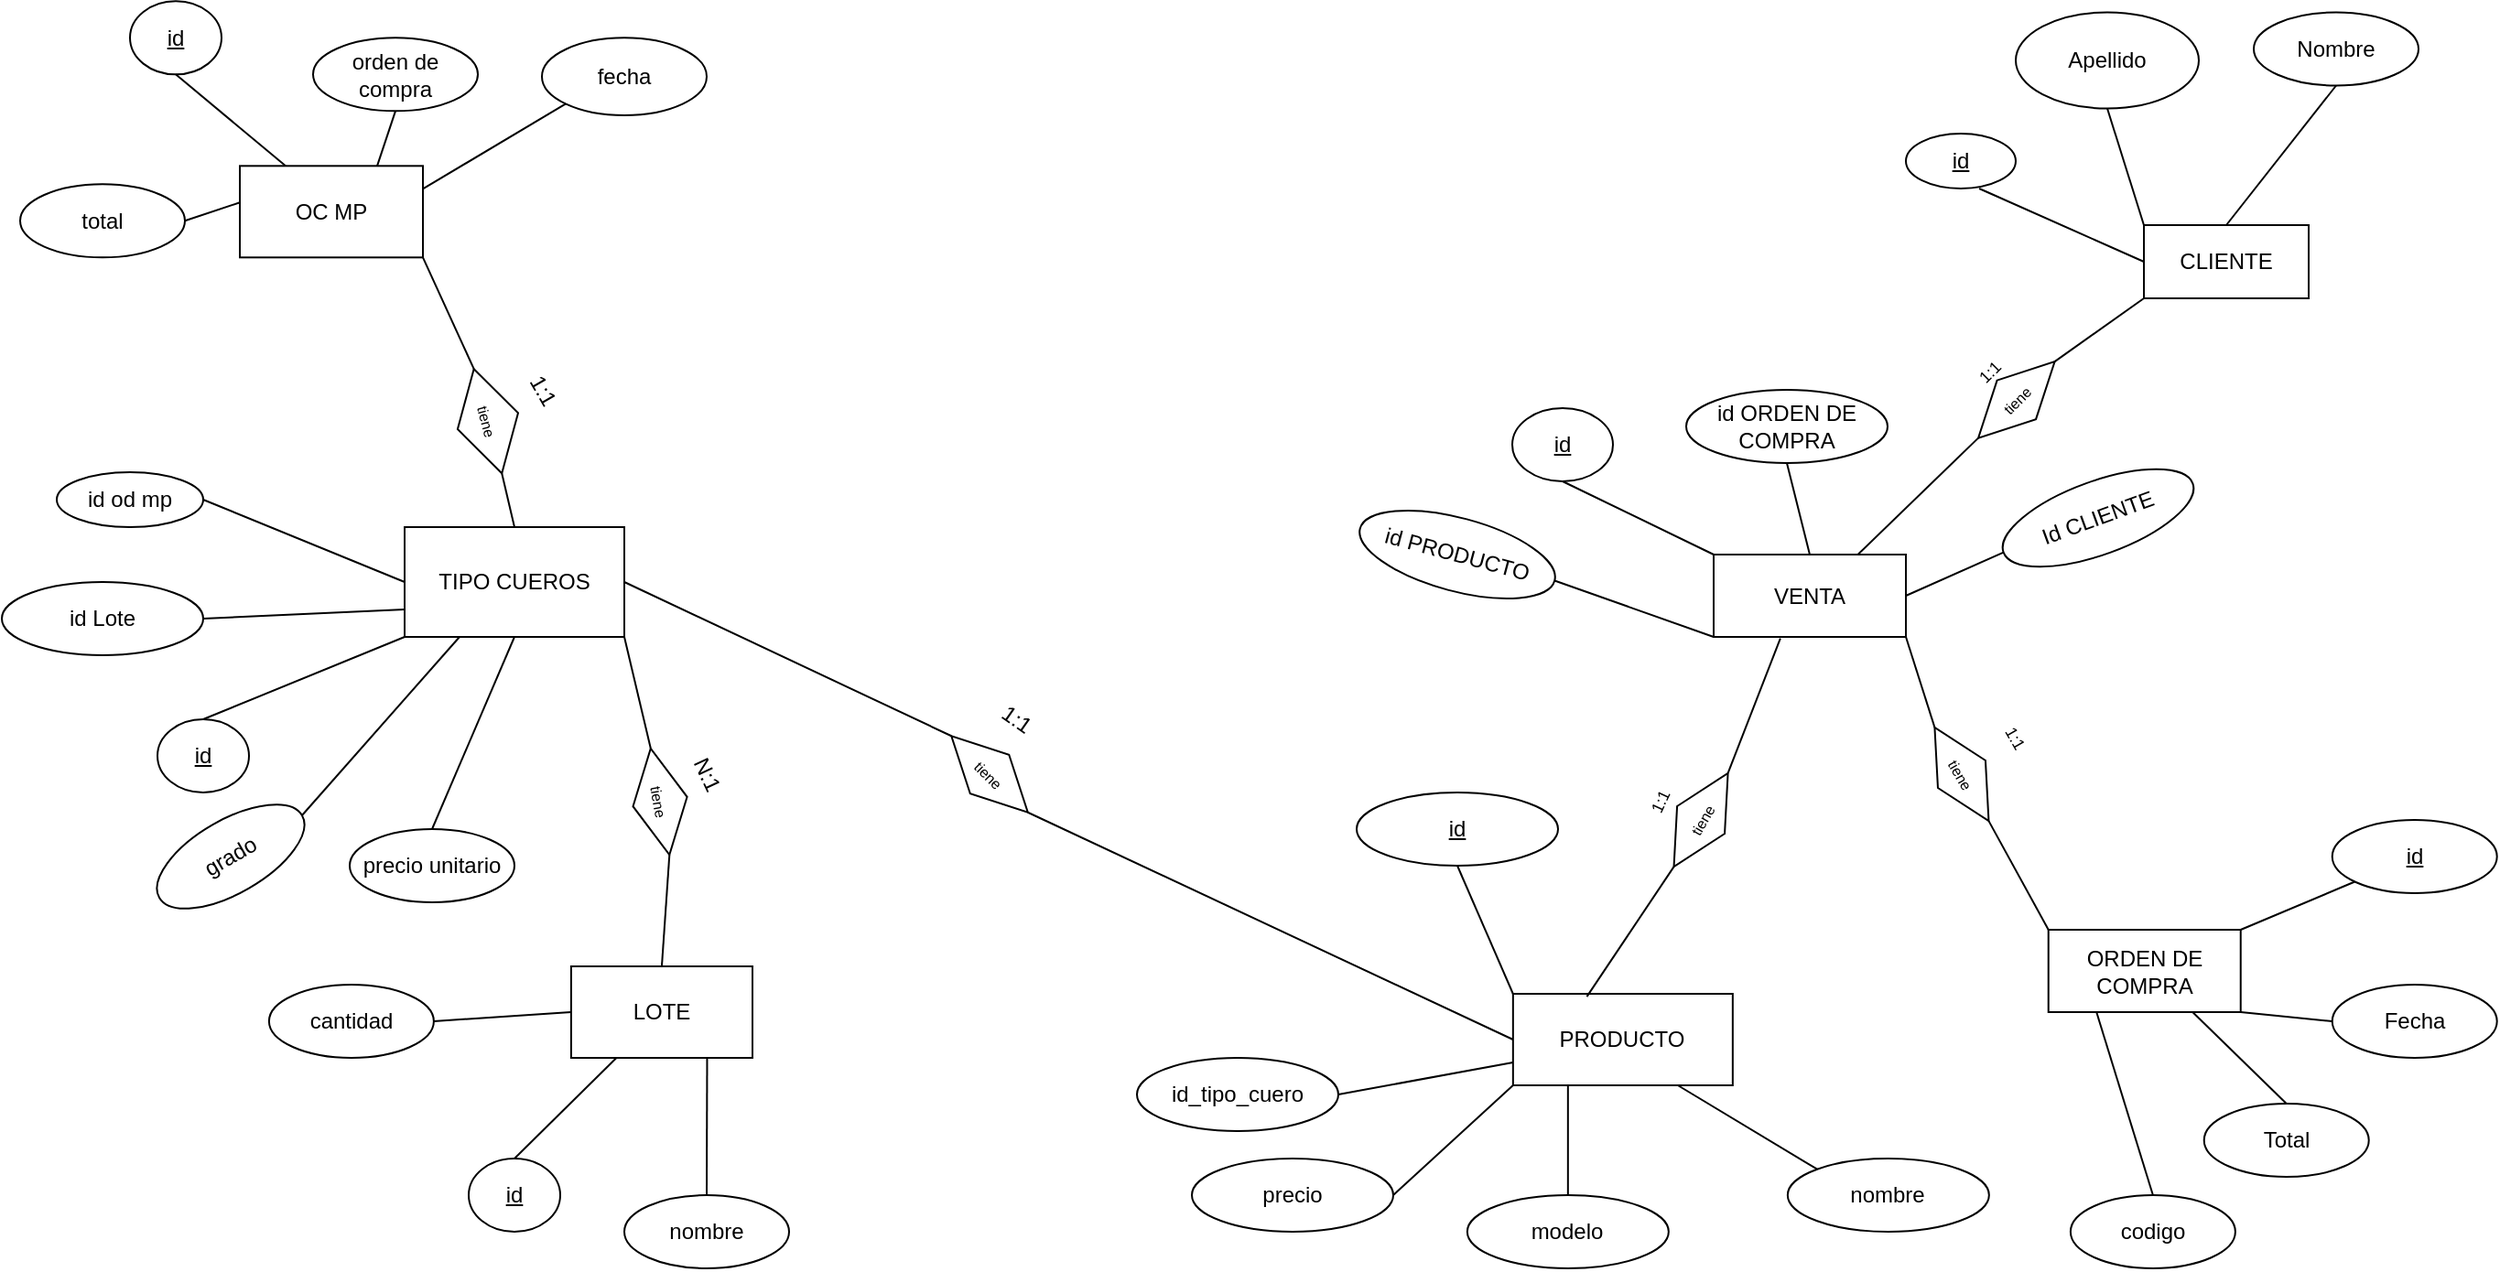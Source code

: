 <mxfile version="14.0.1" type="device"><diagram id="QK4p630SMn56kvreqzQs" name="Page-1"><mxGraphModel dx="3068" dy="1115" grid="1" gridSize="10" guides="1" tooltips="1" connect="1" arrows="1" fold="1" page="1" pageScale="1" pageWidth="1400" pageHeight="850" math="0" shadow="0"><root><mxCell id="0"/><mxCell id="1" parent="0"/><mxCell id="l-3utjOzKjWwPqDUN_Vl-2" value="&lt;u&gt;id&lt;/u&gt;" style="ellipse;whiteSpace=wrap;html=1;" parent="1" vertex="1"><mxGeometry x="90" y="17.66" width="50" height="40" as="geometry"/></mxCell><mxCell id="l-3utjOzKjWwPqDUN_Vl-3" value="total" style="ellipse;whiteSpace=wrap;html=1;" parent="1" vertex="1"><mxGeometry x="30" y="117.66" width="90" height="40" as="geometry"/></mxCell><mxCell id="l-3utjOzKjWwPqDUN_Vl-4" value="OC MP" style="rounded=0;whiteSpace=wrap;html=1;" parent="1" vertex="1"><mxGeometry x="150" y="107.66" width="100" height="50" as="geometry"/></mxCell><mxCell id="l-3utjOzKjWwPqDUN_Vl-6" value="orden de compra" style="ellipse;whiteSpace=wrap;html=1;" parent="1" vertex="1"><mxGeometry x="190" y="37.66" width="90" height="40" as="geometry"/></mxCell><mxCell id="l-3utjOzKjWwPqDUN_Vl-7" value="LOTE" style="rounded=0;whiteSpace=wrap;html=1;" parent="1" vertex="1"><mxGeometry x="330.95" y="545" width="99.05" height="50" as="geometry"/></mxCell><mxCell id="l-3utjOzKjWwPqDUN_Vl-11" value="&lt;u&gt;id&lt;/u&gt;" style="ellipse;whiteSpace=wrap;html=1;" parent="1" vertex="1"><mxGeometry x="275.0" y="650" width="50" height="40" as="geometry"/></mxCell><mxCell id="l-3utjOzKjWwPqDUN_Vl-12" value="id Lote" style="ellipse;whiteSpace=wrap;html=1;" parent="1" vertex="1"><mxGeometry x="20" y="335" width="110" height="40" as="geometry"/></mxCell><mxCell id="l-3utjOzKjWwPqDUN_Vl-13" value="nombre" style="ellipse;whiteSpace=wrap;html=1;" parent="1" vertex="1"><mxGeometry x="360" y="670" width="90" height="40" as="geometry"/></mxCell><mxCell id="l-3utjOzKjWwPqDUN_Vl-19" value="" style="endArrow=none;html=1;exitX=1;exitY=0.5;exitDx=0;exitDy=0;entryX=0;entryY=0.75;entryDx=0;entryDy=0;" parent="1" source="l-3utjOzKjWwPqDUN_Vl-12" target="NeG6QKqF2RtgW_nM34zD-34" edge="1"><mxGeometry width="50" height="50" relative="1" as="geometry"><mxPoint x="195" y="360" as="sourcePoint"/><mxPoint x="310" y="500" as="targetPoint"/></mxGeometry></mxCell><mxCell id="l-3utjOzKjWwPqDUN_Vl-22" value="" style="endArrow=none;html=1;entryX=0.5;entryY=1;entryDx=0;entryDy=0;exitX=0.75;exitY=0;exitDx=0;exitDy=0;" parent="1" source="l-3utjOzKjWwPqDUN_Vl-4" target="l-3utjOzKjWwPqDUN_Vl-6" edge="1"><mxGeometry width="50" height="50" relative="1" as="geometry"><mxPoint x="265" y="227.66" as="sourcePoint"/><mxPoint x="235" y="167.66" as="targetPoint"/></mxGeometry></mxCell><mxCell id="l-3utjOzKjWwPqDUN_Vl-23" value="" style="endArrow=none;html=1;entryX=0.5;entryY=1;entryDx=0;entryDy=0;exitX=0.25;exitY=0;exitDx=0;exitDy=0;" parent="1" source="l-3utjOzKjWwPqDUN_Vl-4" target="l-3utjOzKjWwPqDUN_Vl-2" edge="1"><mxGeometry width="50" height="50" relative="1" as="geometry"><mxPoint x="180" y="107.66" as="sourcePoint"/><mxPoint x="245" y="87.66" as="targetPoint"/></mxGeometry></mxCell><mxCell id="l-3utjOzKjWwPqDUN_Vl-24" value="" style="endArrow=none;html=1;entryX=1;entryY=0.5;entryDx=0;entryDy=0;" parent="1" target="l-3utjOzKjWwPqDUN_Vl-3" edge="1"><mxGeometry width="50" height="50" relative="1" as="geometry"><mxPoint x="150" y="127.66" as="sourcePoint"/><mxPoint x="145" y="67.66" as="targetPoint"/></mxGeometry></mxCell><mxCell id="l-3utjOzKjWwPqDUN_Vl-25" value="" style="endArrow=none;html=1;entryX=0.25;entryY=1;entryDx=0;entryDy=0;exitX=0.5;exitY=0;exitDx=0;exitDy=0;" parent="1" source="l-3utjOzKjWwPqDUN_Vl-11" target="l-3utjOzKjWwPqDUN_Vl-7" edge="1"><mxGeometry width="50" height="50" relative="1" as="geometry"><mxPoint x="690" y="720" as="sourcePoint"/><mxPoint x="265" y="655" as="targetPoint"/></mxGeometry></mxCell><mxCell id="l-3utjOzKjWwPqDUN_Vl-30" value="" style="endArrow=none;html=1;entryX=0.75;entryY=1;entryDx=0;entryDy=0;exitX=0.5;exitY=0;exitDx=0;exitDy=0;" parent="1" source="l-3utjOzKjWwPqDUN_Vl-13" target="l-3utjOzKjWwPqDUN_Vl-7" edge="1"><mxGeometry width="50" height="50" relative="1" as="geometry"><mxPoint x="495" y="605" as="sourcePoint"/><mxPoint x="545" y="645" as="targetPoint"/></mxGeometry></mxCell><mxCell id="l-3utjOzKjWwPqDUN_Vl-34" value="cantidad" style="ellipse;whiteSpace=wrap;html=1;" parent="1" vertex="1"><mxGeometry x="165.95" y="555" width="90" height="40" as="geometry"/></mxCell><mxCell id="l-3utjOzKjWwPqDUN_Vl-35" value="" style="endArrow=none;html=1;entryX=0;entryY=0.5;entryDx=0;entryDy=0;exitX=1;exitY=0.5;exitDx=0;exitDy=0;" parent="1" target="l-3utjOzKjWwPqDUN_Vl-7" edge="1" source="l-3utjOzKjWwPqDUN_Vl-34"><mxGeometry width="50" height="50" relative="1" as="geometry"><mxPoint x="567" y="745" as="sourcePoint"/><mxPoint x="595" y="695" as="targetPoint"/></mxGeometry></mxCell><mxCell id="oWEeYl9pvUJNp__WxG5_-11" value="ORDEN DE COMPRA" style="rounded=0;whiteSpace=wrap;html=1;" parent="1" vertex="1"><mxGeometry x="1137.86" y="525" width="105" height="45" as="geometry"/></mxCell><mxCell id="oWEeYl9pvUJNp__WxG5_-12" value="&lt;u&gt;id&lt;/u&gt;" style="ellipse;whiteSpace=wrap;html=1;" parent="1" vertex="1"><mxGeometry x="1292.86" y="465" width="90" height="40" as="geometry"/></mxCell><mxCell id="oWEeYl9pvUJNp__WxG5_-14" value="CLIENTE" style="rounded=0;whiteSpace=wrap;html=1;" parent="1" vertex="1"><mxGeometry x="1190" y="140" width="90" height="40" as="geometry"/></mxCell><mxCell id="oWEeYl9pvUJNp__WxG5_-15" value="&lt;u&gt;id&lt;/u&gt;" style="ellipse;whiteSpace=wrap;html=1;" parent="1" vertex="1"><mxGeometry x="1060" y="90" width="60" height="30" as="geometry"/></mxCell><mxCell id="oWEeYl9pvUJNp__WxG5_-16" value="Nombre" style="ellipse;whiteSpace=wrap;html=1;" parent="1" vertex="1"><mxGeometry x="1250" y="23.75" width="90" height="40" as="geometry"/></mxCell><mxCell id="oWEeYl9pvUJNp__WxG5_-17" value="Apellido" style="ellipse;whiteSpace=wrap;html=1;" parent="1" vertex="1"><mxGeometry x="1120" y="23.75" width="100" height="52.5" as="geometry"/></mxCell><mxCell id="oWEeYl9pvUJNp__WxG5_-18" value="" style="endArrow=none;html=1;exitX=0;exitY=0.5;exitDx=0;exitDy=0;entryX=0.667;entryY=1;entryDx=0;entryDy=0;entryPerimeter=0;" parent="1" source="oWEeYl9pvUJNp__WxG5_-14" target="oWEeYl9pvUJNp__WxG5_-15" edge="1"><mxGeometry width="50" height="50" relative="1" as="geometry"><mxPoint x="1195" y="250" as="sourcePoint"/><mxPoint x="1110" y="130" as="targetPoint"/></mxGeometry></mxCell><mxCell id="oWEeYl9pvUJNp__WxG5_-19" value="" style="endArrow=none;html=1;exitX=0;exitY=0;exitDx=0;exitDy=0;entryX=0.5;entryY=1;entryDx=0;entryDy=0;" parent="1" source="oWEeYl9pvUJNp__WxG5_-14" target="oWEeYl9pvUJNp__WxG5_-17" edge="1"><mxGeometry width="50" height="50" relative="1" as="geometry"><mxPoint x="1200" y="170" as="sourcePoint"/><mxPoint x="1150" y="90" as="targetPoint"/></mxGeometry></mxCell><mxCell id="oWEeYl9pvUJNp__WxG5_-20" value="" style="endArrow=none;html=1;exitX=0.5;exitY=0;exitDx=0;exitDy=0;entryX=0.5;entryY=1;entryDx=0;entryDy=0;" parent="1" source="oWEeYl9pvUJNp__WxG5_-14" target="oWEeYl9pvUJNp__WxG5_-16" edge="1"><mxGeometry width="50" height="50" relative="1" as="geometry"><mxPoint x="1200" y="150" as="sourcePoint"/><mxPoint x="1180" y="86.25" as="targetPoint"/></mxGeometry></mxCell><mxCell id="oWEeYl9pvUJNp__WxG5_-24" value="" style="endArrow=none;html=1;exitX=1;exitY=0;exitDx=0;exitDy=0;" parent="1" source="oWEeYl9pvUJNp__WxG5_-11" target="oWEeYl9pvUJNp__WxG5_-12" edge="1"><mxGeometry width="50" height="50" relative="1" as="geometry"><mxPoint x="1242.86" y="540" as="sourcePoint"/><mxPoint x="1242.86" y="470" as="targetPoint"/></mxGeometry></mxCell><mxCell id="oWEeYl9pvUJNp__WxG5_-26" value="Fecha" style="ellipse;whiteSpace=wrap;html=1;" parent="1" vertex="1"><mxGeometry x="1292.86" y="555" width="90" height="40" as="geometry"/></mxCell><mxCell id="oWEeYl9pvUJNp__WxG5_-27" value="" style="endArrow=none;html=1;exitX=1;exitY=1;exitDx=0;exitDy=0;entryX=0;entryY=0.5;entryDx=0;entryDy=0;" parent="1" source="oWEeYl9pvUJNp__WxG5_-11" target="oWEeYl9pvUJNp__WxG5_-26" edge="1"><mxGeometry width="50" height="50" relative="1" as="geometry"><mxPoint x="1252.86" y="535" as="sourcePoint"/><mxPoint x="1315.337" y="508.822" as="targetPoint"/></mxGeometry></mxCell><mxCell id="oWEeYl9pvUJNp__WxG5_-28" value="PRODUCTO" style="rounded=0;whiteSpace=wrap;html=1;" parent="1" vertex="1"><mxGeometry x="845.42" y="560" width="120" height="50" as="geometry"/></mxCell><mxCell id="oWEeYl9pvUJNp__WxG5_-29" value="&lt;u&gt;id&lt;/u&gt;" style="ellipse;whiteSpace=wrap;html=1;" parent="1" vertex="1"><mxGeometry x="760" y="450" width="110" height="40" as="geometry"/></mxCell><mxCell id="oWEeYl9pvUJNp__WxG5_-30" value="nombre" style="ellipse;whiteSpace=wrap;html=1;" parent="1" vertex="1"><mxGeometry x="995.42" y="650" width="110" height="40" as="geometry"/></mxCell><mxCell id="oWEeYl9pvUJNp__WxG5_-31" value="modelo" style="ellipse;whiteSpace=wrap;html=1;" parent="1" vertex="1"><mxGeometry x="820.42" y="670" width="110" height="40" as="geometry"/></mxCell><mxCell id="oWEeYl9pvUJNp__WxG5_-32" value="precio" style="ellipse;whiteSpace=wrap;html=1;" parent="1" vertex="1"><mxGeometry x="670" y="650" width="110" height="40" as="geometry"/></mxCell><mxCell id="oWEeYl9pvUJNp__WxG5_-33" value="" style="endArrow=none;html=1;entryX=0;entryY=1;entryDx=0;entryDy=0;exitX=1;exitY=0.5;exitDx=0;exitDy=0;" parent="1" source="oWEeYl9pvUJNp__WxG5_-32" target="oWEeYl9pvUJNp__WxG5_-28" edge="1"><mxGeometry width="50" height="50" relative="1" as="geometry"><mxPoint x="835.42" y="640" as="sourcePoint"/><mxPoint x="885.42" y="590" as="targetPoint"/></mxGeometry></mxCell><mxCell id="oWEeYl9pvUJNp__WxG5_-34" value="" style="endArrow=none;html=1;entryX=0.25;entryY=1;entryDx=0;entryDy=0;" parent="1" source="oWEeYl9pvUJNp__WxG5_-31" target="oWEeYl9pvUJNp__WxG5_-28" edge="1"><mxGeometry width="50" height="50" relative="1" as="geometry"><mxPoint x="805.42" y="630" as="sourcePoint"/><mxPoint x="855.42" y="620" as="targetPoint"/></mxGeometry></mxCell><mxCell id="oWEeYl9pvUJNp__WxG5_-35" value="" style="endArrow=none;html=1;entryX=0.75;entryY=1;entryDx=0;entryDy=0;exitX=0;exitY=0;exitDx=0;exitDy=0;" parent="1" source="oWEeYl9pvUJNp__WxG5_-30" target="oWEeYl9pvUJNp__WxG5_-28" edge="1"><mxGeometry width="50" height="50" relative="1" as="geometry"><mxPoint x="885.42" y="680" as="sourcePoint"/><mxPoint x="885.42" y="620" as="targetPoint"/></mxGeometry></mxCell><mxCell id="oWEeYl9pvUJNp__WxG5_-36" value="" style="endArrow=none;html=1;entryX=0.5;entryY=1;entryDx=0;entryDy=0;exitX=0;exitY=0;exitDx=0;exitDy=0;" parent="1" source="oWEeYl9pvUJNp__WxG5_-28" target="oWEeYl9pvUJNp__WxG5_-29" edge="1"><mxGeometry width="50" height="50" relative="1" as="geometry"><mxPoint x="831.713" y="600.001" as="sourcePoint"/><mxPoint x="755.42" y="554.21" as="targetPoint"/></mxGeometry></mxCell><mxCell id="oWEeYl9pvUJNp__WxG5_-38" value="Total" style="ellipse;whiteSpace=wrap;html=1;" parent="1" vertex="1"><mxGeometry x="1222.86" y="620" width="90" height="40" as="geometry"/></mxCell><mxCell id="oWEeYl9pvUJNp__WxG5_-39" value="" style="endArrow=none;html=1;exitX=0.75;exitY=1;exitDx=0;exitDy=0;entryX=0.5;entryY=0;entryDx=0;entryDy=0;" parent="1" source="oWEeYl9pvUJNp__WxG5_-11" edge="1" target="oWEeYl9pvUJNp__WxG5_-38"><mxGeometry width="50" height="50" relative="1" as="geometry"><mxPoint x="1222.86" y="585" as="sourcePoint"/><mxPoint x="1262.86" y="615" as="targetPoint"/></mxGeometry></mxCell><mxCell id="NeG6QKqF2RtgW_nM34zD-10" value="VENTA" style="rounded=0;whiteSpace=wrap;html=1;" vertex="1" parent="1"><mxGeometry x="955" y="320" width="105" height="45" as="geometry"/></mxCell><mxCell id="NeG6QKqF2RtgW_nM34zD-11" value="&lt;u&gt;id&lt;/u&gt;" style="ellipse;whiteSpace=wrap;html=1;" vertex="1" parent="1"><mxGeometry x="845" y="240" width="55" height="40" as="geometry"/></mxCell><mxCell id="NeG6QKqF2RtgW_nM34zD-12" value="id ORDEN DE COMPRA" style="ellipse;whiteSpace=wrap;html=1;" vertex="1" parent="1"><mxGeometry x="940" y="230" width="110" height="40" as="geometry"/></mxCell><mxCell id="NeG6QKqF2RtgW_nM34zD-13" value="" style="endArrow=none;html=1;exitX=0.5;exitY=1;exitDx=0;exitDy=0;entryX=0.5;entryY=0;entryDx=0;entryDy=0;" edge="1" parent="1" source="NeG6QKqF2RtgW_nM34zD-12" target="NeG6QKqF2RtgW_nM34zD-10"><mxGeometry width="50" height="50" relative="1" as="geometry"><mxPoint x="970" y="360" as="sourcePoint"/><mxPoint x="1021.25" y="410.0" as="targetPoint"/></mxGeometry></mxCell><mxCell id="NeG6QKqF2RtgW_nM34zD-14" value="" style="endArrow=none;html=1;entryX=0;entryY=0;entryDx=0;entryDy=0;exitX=0.5;exitY=1;exitDx=0;exitDy=0;" edge="1" parent="1" source="NeG6QKqF2RtgW_nM34zD-11" target="NeG6QKqF2RtgW_nM34zD-10"><mxGeometry width="50" height="50" relative="1" as="geometry"><mxPoint x="1014" y="287" as="sourcePoint"/><mxPoint x="1060" y="320" as="targetPoint"/></mxGeometry></mxCell><mxCell id="NeG6QKqF2RtgW_nM34zD-16" value="id PRODUCTO" style="ellipse;whiteSpace=wrap;html=1;rotation=15;" vertex="1" parent="1"><mxGeometry x="760" y="300" width="110" height="40" as="geometry"/></mxCell><mxCell id="NeG6QKqF2RtgW_nM34zD-17" value="" style="endArrow=none;html=1;entryX=0;entryY=1;entryDx=0;entryDy=0;exitX=1;exitY=0.5;exitDx=0;exitDy=0;" edge="1" parent="1" source="NeG6QKqF2RtgW_nM34zD-16" target="NeG6QKqF2RtgW_nM34zD-10"><mxGeometry width="50" height="50" relative="1" as="geometry"><mxPoint x="882.5" y="290" as="sourcePoint"/><mxPoint x="965" y="330" as="targetPoint"/></mxGeometry></mxCell><mxCell id="NeG6QKqF2RtgW_nM34zD-18" value="Id CLIENTE" style="ellipse;whiteSpace=wrap;html=1;rotation=-20;" vertex="1" parent="1"><mxGeometry x="1110" y="280" width="110" height="40" as="geometry"/></mxCell><mxCell id="NeG6QKqF2RtgW_nM34zD-19" value="" style="endArrow=none;html=1;exitX=0;exitY=0.5;exitDx=0;exitDy=0;entryX=1;entryY=0.5;entryDx=0;entryDy=0;" edge="1" parent="1" source="NeG6QKqF2RtgW_nM34zD-18" target="NeG6QKqF2RtgW_nM34zD-10"><mxGeometry width="50" height="50" relative="1" as="geometry"><mxPoint x="1005" y="280" as="sourcePoint"/><mxPoint x="1017.5" y="330" as="targetPoint"/></mxGeometry></mxCell><mxCell id="NeG6QKqF2RtgW_nM34zD-22" value="&lt;font style=&quot;font-size: 8px&quot;&gt;tiene&lt;/font&gt;" style="rhombus;whiteSpace=wrap;html=1;rotation=-45;" vertex="1" parent="1"><mxGeometry x="1090.89" y="220.44" width="59.05" height="30" as="geometry"/></mxCell><mxCell id="NeG6QKqF2RtgW_nM34zD-23" value="" style="endArrow=none;html=1;exitX=0;exitY=0.5;exitDx=0;exitDy=0;entryX=0.75;entryY=0;entryDx=0;entryDy=0;" edge="1" parent="1" source="NeG6QKqF2RtgW_nM34zD-22" target="NeG6QKqF2RtgW_nM34zD-10"><mxGeometry width="50" height="50" relative="1" as="geometry"><mxPoint x="1005" y="280" as="sourcePoint"/><mxPoint x="1017.5" y="330" as="targetPoint"/></mxGeometry></mxCell><mxCell id="NeG6QKqF2RtgW_nM34zD-24" value="" style="endArrow=none;html=1;exitX=0;exitY=1;exitDx=0;exitDy=0;entryX=1;entryY=0.5;entryDx=0;entryDy=0;" edge="1" parent="1" source="oWEeYl9pvUJNp__WxG5_-14" target="NeG6QKqF2RtgW_nM34zD-22"><mxGeometry width="50" height="50" relative="1" as="geometry"><mxPoint x="1109.538" y="266.317" as="sourcePoint"/><mxPoint x="1043.75" y="330" as="targetPoint"/></mxGeometry></mxCell><mxCell id="NeG6QKqF2RtgW_nM34zD-25" value="&lt;font style=&quot;font-size: 9px&quot;&gt;1:1&lt;/font&gt;" style="text;html=1;align=center;verticalAlign=middle;resizable=0;points=[];autosize=1;rotation=-45;" vertex="1" parent="1"><mxGeometry x="1090" y="210" width="30" height="20" as="geometry"/></mxCell><mxCell id="NeG6QKqF2RtgW_nM34zD-26" value="&lt;font style=&quot;font-size: 8px&quot;&gt;tiene&lt;/font&gt;" style="rhombus;whiteSpace=wrap;html=1;rotation=60;" vertex="1" parent="1"><mxGeometry x="1060.95" y="425.0" width="59.05" height="30" as="geometry"/></mxCell><mxCell id="NeG6QKqF2RtgW_nM34zD-27" value="" style="endArrow=none;html=1;exitX=0;exitY=0.5;exitDx=0;exitDy=0;entryX=1;entryY=1;entryDx=0;entryDy=0;" edge="1" parent="1" source="NeG6QKqF2RtgW_nM34zD-26" target="NeG6QKqF2RtgW_nM34zD-10"><mxGeometry width="50" height="50" relative="1" as="geometry"><mxPoint x="911.25" y="510" as="sourcePoint"/><mxPoint x="940" y="550" as="targetPoint"/></mxGeometry></mxCell><mxCell id="NeG6QKqF2RtgW_nM34zD-28" value="" style="endArrow=none;html=1;exitX=0;exitY=0;exitDx=0;exitDy=0;entryX=1;entryY=0.5;entryDx=0;entryDy=0;" edge="1" parent="1" target="NeG6QKqF2RtgW_nM34zD-26" source="oWEeYl9pvUJNp__WxG5_-11"><mxGeometry width="50" height="50" relative="1" as="geometry"><mxPoint x="1089.11" y="525" as="sourcePoint"/><mxPoint x="942.86" y="675" as="targetPoint"/></mxGeometry></mxCell><mxCell id="NeG6QKqF2RtgW_nM34zD-29" value="&lt;font style=&quot;font-size: 9px&quot;&gt;1:1&lt;/font&gt;" style="text;html=1;align=center;verticalAlign=middle;resizable=0;points=[];autosize=1;rotation=60;" vertex="1" parent="1"><mxGeometry x="1105.42" y="410" width="30" height="20" as="geometry"/></mxCell><mxCell id="NeG6QKqF2RtgW_nM34zD-30" value="&lt;font style=&quot;font-size: 8px&quot;&gt;tiene&lt;/font&gt;" style="rhombus;whiteSpace=wrap;html=1;rotation=-60;" vertex="1" parent="1"><mxGeometry x="918.51" y="450.0" width="59.05" height="30" as="geometry"/></mxCell><mxCell id="NeG6QKqF2RtgW_nM34zD-31" value="" style="endArrow=none;html=1;exitX=1;exitY=0.5;exitDx=0;exitDy=0;entryX=0.347;entryY=1.019;entryDx=0;entryDy=0;entryPerimeter=0;" edge="1" parent="1" source="NeG6QKqF2RtgW_nM34zD-30" target="NeG6QKqF2RtgW_nM34zD-10"><mxGeometry width="50" height="50" relative="1" as="geometry"><mxPoint x="768.81" y="535" as="sourcePoint"/><mxPoint x="917.56" y="390" as="targetPoint"/></mxGeometry></mxCell><mxCell id="NeG6QKqF2RtgW_nM34zD-32" value="" style="endArrow=none;html=1;exitX=0.336;exitY=0.031;exitDx=0;exitDy=0;exitPerimeter=0;entryX=0;entryY=0.5;entryDx=0;entryDy=0;" edge="1" parent="1" target="NeG6QKqF2RtgW_nM34zD-30" source="oWEeYl9pvUJNp__WxG5_-28"><mxGeometry width="50" height="50" relative="1" as="geometry"><mxPoint x="995.42" y="550" as="sourcePoint"/><mxPoint x="950" y="520" as="targetPoint"/></mxGeometry></mxCell><mxCell id="NeG6QKqF2RtgW_nM34zD-33" value="&lt;font style=&quot;font-size: 9px&quot;&gt;1:1&lt;/font&gt;" style="text;html=1;align=center;verticalAlign=middle;resizable=0;points=[];autosize=1;rotation=-65;" vertex="1" parent="1"><mxGeometry x="910.0" y="445" width="30" height="20" as="geometry"/></mxCell><mxCell id="NeG6QKqF2RtgW_nM34zD-34" value="TIPO CUEROS" style="rounded=0;whiteSpace=wrap;html=1;" vertex="1" parent="1"><mxGeometry x="240" y="305" width="120" height="60" as="geometry"/></mxCell><mxCell id="NeG6QKqF2RtgW_nM34zD-35" value="precio unitario" style="ellipse;whiteSpace=wrap;html=1;" vertex="1" parent="1"><mxGeometry x="210" y="470" width="90" height="40" as="geometry"/></mxCell><mxCell id="NeG6QKqF2RtgW_nM34zD-39" value="grado" style="ellipse;whiteSpace=wrap;html=1;rotation=-30;" vertex="1" parent="1"><mxGeometry x="100" y="465" width="90" height="40" as="geometry"/></mxCell><mxCell id="NeG6QKqF2RtgW_nM34zD-40" value="" style="endArrow=none;html=1;entryX=0.25;entryY=1;entryDx=0;entryDy=0;exitX=1;exitY=0.5;exitDx=0;exitDy=0;" edge="1" parent="1" source="NeG6QKqF2RtgW_nM34zD-39" target="NeG6QKqF2RtgW_nM34zD-34"><mxGeometry width="50" height="50" relative="1" as="geometry"><mxPoint x="365" y="395" as="sourcePoint"/><mxPoint x="350" y="440" as="targetPoint"/></mxGeometry></mxCell><mxCell id="NeG6QKqF2RtgW_nM34zD-41" value="&lt;font style=&quot;font-size: 8px&quot;&gt;tiene&lt;/font&gt;" style="rhombus;whiteSpace=wrap;html=1;rotation=80;" vertex="1" parent="1"><mxGeometry x="350" y="440.0" width="59.05" height="30" as="geometry"/></mxCell><mxCell id="NeG6QKqF2RtgW_nM34zD-42" value="" style="endArrow=none;html=1;exitX=0;exitY=0.5;exitDx=0;exitDy=0;entryX=1;entryY=1;entryDx=0;entryDy=0;" edge="1" parent="1" source="NeG6QKqF2RtgW_nM34zD-41" target="NeG6QKqF2RtgW_nM34zD-34"><mxGeometry width="50" height="50" relative="1" as="geometry"><mxPoint x="234.11" y="715.44" as="sourcePoint"/><mxPoint x="330" y="835" as="targetPoint"/></mxGeometry></mxCell><mxCell id="NeG6QKqF2RtgW_nM34zD-43" value="" style="endArrow=none;html=1;exitX=0.5;exitY=0;exitDx=0;exitDy=0;entryX=1;entryY=0.5;entryDx=0;entryDy=0;" edge="1" parent="1" target="NeG6QKqF2RtgW_nM34zD-41" source="l-3utjOzKjWwPqDUN_Vl-7"><mxGeometry width="50" height="50" relative="1" as="geometry"><mxPoint x="472.86" y="635.44" as="sourcePoint"/><mxPoint x="272.86" y="765.44" as="targetPoint"/></mxGeometry></mxCell><mxCell id="NeG6QKqF2RtgW_nM34zD-44" value="&lt;u&gt;id&lt;/u&gt;" style="ellipse;whiteSpace=wrap;html=1;" vertex="1" parent="1"><mxGeometry x="105" y="410" width="50" height="40" as="geometry"/></mxCell><mxCell id="NeG6QKqF2RtgW_nM34zD-45" value="" style="endArrow=none;html=1;entryX=0;entryY=1;entryDx=0;entryDy=0;exitX=0.5;exitY=0;exitDx=0;exitDy=0;" edge="1" parent="1" source="NeG6QKqF2RtgW_nM34zD-44" target="NeG6QKqF2RtgW_nM34zD-34"><mxGeometry width="50" height="50" relative="1" as="geometry"><mxPoint x="416.029" y="412.5" as="sourcePoint"/><mxPoint x="370" y="375" as="targetPoint"/></mxGeometry></mxCell><mxCell id="NeG6QKqF2RtgW_nM34zD-46" value="&lt;font style=&quot;font-size: 8px&quot;&gt;tiene&lt;/font&gt;" style="rhombus;whiteSpace=wrap;html=1;rotation=75;" vertex="1" parent="1"><mxGeometry x="255.95" y="230" width="59.05" height="34.21" as="geometry"/></mxCell><mxCell id="NeG6QKqF2RtgW_nM34zD-47" value="" style="endArrow=none;html=1;exitX=0;exitY=0.5;exitDx=0;exitDy=0;entryX=1;entryY=1;entryDx=0;entryDy=0;" edge="1" parent="1" source="NeG6QKqF2RtgW_nM34zD-46" target="l-3utjOzKjWwPqDUN_Vl-4"><mxGeometry width="50" height="50" relative="1" as="geometry"><mxPoint x="289.426" y="210.003" as="sourcePoint"/><mxPoint x="225" y="247.66" as="targetPoint"/></mxGeometry></mxCell><mxCell id="NeG6QKqF2RtgW_nM34zD-48" value="" style="endArrow=none;html=1;entryX=1;entryY=0.5;entryDx=0;entryDy=0;exitX=0.5;exitY=0;exitDx=0;exitDy=0;" edge="1" parent="1" target="NeG6QKqF2RtgW_nM34zD-46" source="NeG6QKqF2RtgW_nM34zD-34"><mxGeometry width="50" height="50" relative="1" as="geometry"><mxPoint x="240" y="305" as="sourcePoint"/><mxPoint x="27.86" y="205.44" as="targetPoint"/></mxGeometry></mxCell><mxCell id="NeG6QKqF2RtgW_nM34zD-49" value="id od mp" style="ellipse;whiteSpace=wrap;html=1;" vertex="1" parent="1"><mxGeometry x="50" y="275" width="80" height="30" as="geometry"/></mxCell><mxCell id="NeG6QKqF2RtgW_nM34zD-50" value="" style="endArrow=none;html=1;exitX=1;exitY=0.5;exitDx=0;exitDy=0;entryX=0;entryY=0.5;entryDx=0;entryDy=0;" edge="1" parent="1" source="NeG6QKqF2RtgW_nM34zD-49" target="NeG6QKqF2RtgW_nM34zD-34"><mxGeometry width="50" height="50" relative="1" as="geometry"><mxPoint x="110" y="300" as="sourcePoint"/><mxPoint x="155" y="305" as="targetPoint"/></mxGeometry></mxCell><mxCell id="NeG6QKqF2RtgW_nM34zD-52" value="1:1" style="text;html=1;align=center;verticalAlign=middle;resizable=0;points=[];autosize=1;rotation=60;" vertex="1" parent="1"><mxGeometry x="300" y="220.44" width="30" height="20" as="geometry"/></mxCell><mxCell id="NeG6QKqF2RtgW_nM34zD-53" value="N:1" style="text;html=1;align=center;verticalAlign=middle;resizable=0;points=[];autosize=1;rotation=65;" vertex="1" parent="1"><mxGeometry x="390" y="430" width="30" height="20" as="geometry"/></mxCell><mxCell id="NeG6QKqF2RtgW_nM34zD-54" value="" style="endArrow=none;html=1;entryX=0.5;entryY=1;entryDx=0;entryDy=0;exitX=0.5;exitY=0;exitDx=0;exitDy=0;" edge="1" parent="1" source="NeG6QKqF2RtgW_nM34zD-35" target="NeG6QKqF2RtgW_nM34zD-34"><mxGeometry width="50" height="50" relative="1" as="geometry"><mxPoint x="193.971" y="472.5" as="sourcePoint"/><mxPoint x="280" y="375" as="targetPoint"/></mxGeometry></mxCell><mxCell id="NeG6QKqF2RtgW_nM34zD-59" value="&lt;font style=&quot;font-size: 8px&quot;&gt;tiene&lt;/font&gt;" style="rhombus;whiteSpace=wrap;html=1;rotation=45;" vertex="1" parent="1"><mxGeometry x="530" y="425.0" width="59.05" height="30" as="geometry"/></mxCell><mxCell id="NeG6QKqF2RtgW_nM34zD-60" value="" style="endArrow=none;html=1;exitX=0;exitY=0.5;exitDx=0;exitDy=0;entryX=1;entryY=0.5;entryDx=0;entryDy=0;" edge="1" parent="1" source="NeG6QKqF2RtgW_nM34zD-59" target="NeG6QKqF2RtgW_nM34zD-34"><mxGeometry width="50" height="50" relative="1" as="geometry"><mxPoint x="414.11" y="700.44" as="sourcePoint"/><mxPoint x="540" y="350" as="targetPoint"/></mxGeometry></mxCell><mxCell id="NeG6QKqF2RtgW_nM34zD-61" value="" style="endArrow=none;html=1;exitX=0;exitY=0.5;exitDx=0;exitDy=0;entryX=1;entryY=0.5;entryDx=0;entryDy=0;" edge="1" parent="1" target="NeG6QKqF2RtgW_nM34zD-59" source="oWEeYl9pvUJNp__WxG5_-28"><mxGeometry width="50" height="50" relative="1" as="geometry"><mxPoint x="560.475" y="530" as="sourcePoint"/><mxPoint x="452.86" y="750.44" as="targetPoint"/></mxGeometry></mxCell><mxCell id="NeG6QKqF2RtgW_nM34zD-62" value="1:1" style="text;html=1;align=center;verticalAlign=middle;resizable=0;points=[];autosize=1;rotation=35;" vertex="1" parent="1"><mxGeometry x="559.05" y="400" width="30" height="20" as="geometry"/></mxCell><mxCell id="NeG6QKqF2RtgW_nM34zD-63" value="fecha" style="ellipse;whiteSpace=wrap;html=1;" vertex="1" parent="1"><mxGeometry x="315" y="37.66" width="90" height="42.34" as="geometry"/></mxCell><mxCell id="NeG6QKqF2RtgW_nM34zD-64" value="" style="endArrow=none;html=1;entryX=0;entryY=1;entryDx=0;entryDy=0;exitX=1;exitY=0.25;exitDx=0;exitDy=0;" edge="1" parent="1" source="l-3utjOzKjWwPqDUN_Vl-4" target="NeG6QKqF2RtgW_nM34zD-63"><mxGeometry width="50" height="50" relative="1" as="geometry"><mxPoint x="235" y="117.66" as="sourcePoint"/><mxPoint x="245" y="87.66" as="targetPoint"/></mxGeometry></mxCell><mxCell id="NeG6QKqF2RtgW_nM34zD-65" value="id_tipo_cuero" style="ellipse;whiteSpace=wrap;html=1;" vertex="1" parent="1"><mxGeometry x="640" y="595" width="110" height="40" as="geometry"/></mxCell><mxCell id="NeG6QKqF2RtgW_nM34zD-66" value="" style="endArrow=none;html=1;entryX=0;entryY=0.75;entryDx=0;entryDy=0;exitX=1;exitY=0.5;exitDx=0;exitDy=0;" edge="1" parent="1" source="NeG6QKqF2RtgW_nM34zD-65" target="oWEeYl9pvUJNp__WxG5_-28"><mxGeometry width="50" height="50" relative="1" as="geometry"><mxPoint x="790" y="680" as="sourcePoint"/><mxPoint x="855.42" y="620.0" as="targetPoint"/></mxGeometry></mxCell><mxCell id="NeG6QKqF2RtgW_nM34zD-67" value="codigo" style="ellipse;whiteSpace=wrap;html=1;" vertex="1" parent="1"><mxGeometry x="1149.94" y="670" width="90" height="40" as="geometry"/></mxCell><mxCell id="NeG6QKqF2RtgW_nM34zD-68" value="" style="endArrow=none;html=1;exitX=0.25;exitY=1;exitDx=0;exitDy=0;entryX=0.5;entryY=0;entryDx=0;entryDy=0;" edge="1" parent="1" source="oWEeYl9pvUJNp__WxG5_-11" target="NeG6QKqF2RtgW_nM34zD-67"><mxGeometry width="50" height="50" relative="1" as="geometry"><mxPoint x="1226.61" y="580.0" as="sourcePoint"/><mxPoint x="1277.86" y="630.0" as="targetPoint"/></mxGeometry></mxCell></root></mxGraphModel></diagram></mxfile>